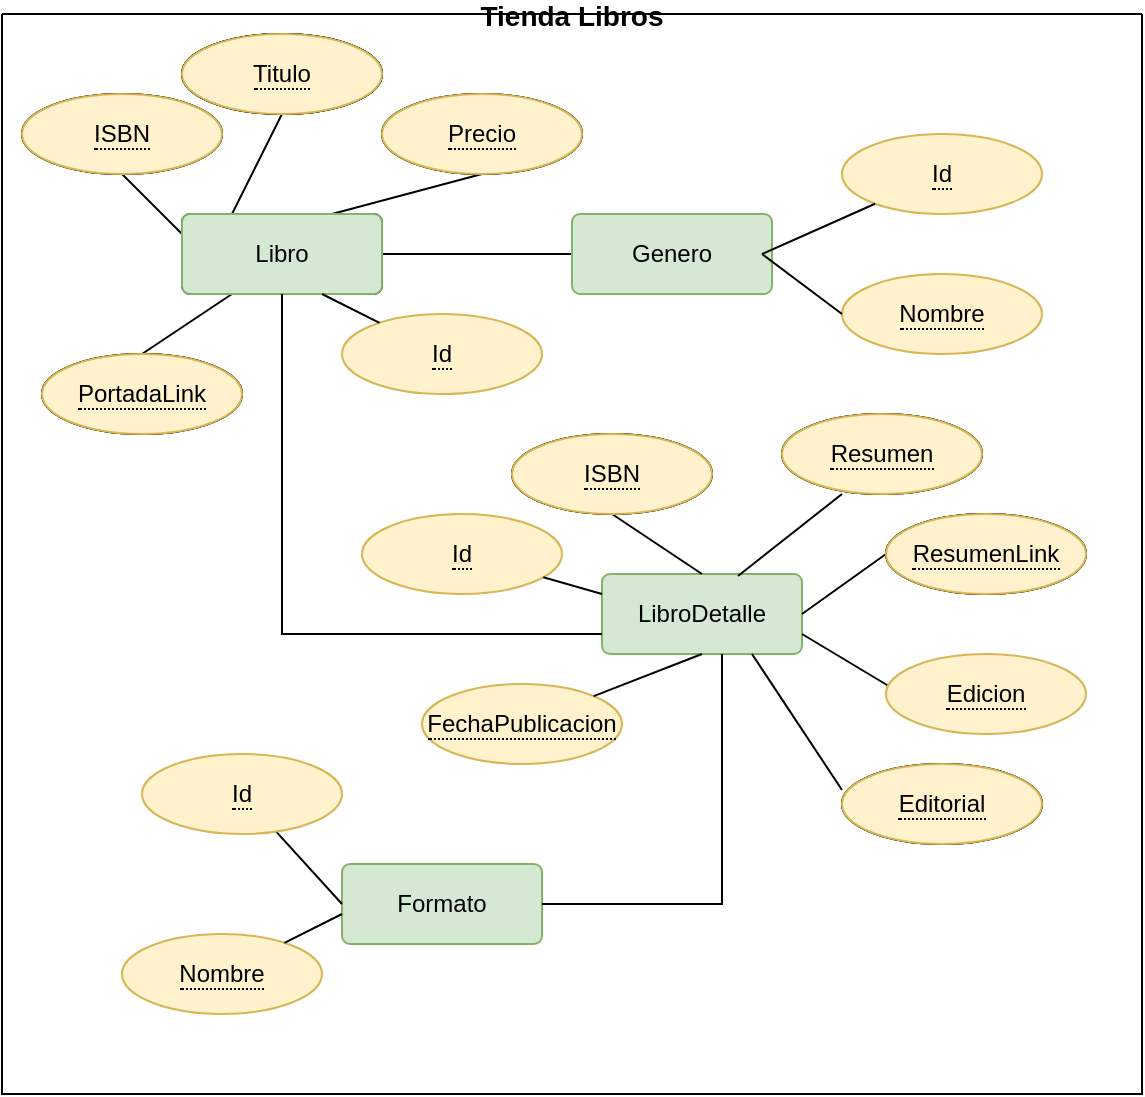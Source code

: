 <mxfile version="20.8.20" type="google"><diagram id="R2lEEEUBdFMjLlhIrx00" name="Page-1"><mxGraphModel grid="1" page="1" gridSize="10" guides="1" tooltips="1" connect="1" arrows="1" fold="1" pageScale="1" pageWidth="850" pageHeight="1100" math="0" shadow="0" extFonts="Permanent Marker^https://fonts.googleapis.com/css?family=Permanent+Marker"><root><mxCell id="0"/><mxCell id="1" parent="0"/><mxCell id="xx8JCHiFy8lJPD8X3YAm-1" value="Libro" style="rounded=1;arcSize=10;whiteSpace=wrap;html=1;align=center;" vertex="1" parent="1"><mxGeometry x="180" y="220" width="100" height="40" as="geometry"/></mxCell><mxCell id="xx8JCHiFy8lJPD8X3YAm-2" value="&lt;span style=&quot;border-bottom: 1px dotted&quot;&gt;ISBN&lt;/span&gt;" style="ellipse;whiteSpace=wrap;html=1;align=center;" vertex="1" parent="1"><mxGeometry x="100" y="160" width="100" height="40" as="geometry"/></mxCell><mxCell id="xx8JCHiFy8lJPD8X3YAm-3" value="" style="endArrow=none;html=1;rounded=0;exitX=0.5;exitY=1;exitDx=0;exitDy=0;entryX=0;entryY=0.25;entryDx=0;entryDy=0;" edge="1" parent="1" source="xx8JCHiFy8lJPD8X3YAm-2" target="xx8JCHiFy8lJPD8X3YAm-1"><mxGeometry relative="1" as="geometry"><mxPoint x="330" y="240" as="sourcePoint"/><mxPoint x="490" y="240" as="targetPoint"/></mxGeometry></mxCell><mxCell id="xx8JCHiFy8lJPD8X3YAm-4" value="&lt;span style=&quot;border-bottom: 1px dotted&quot;&gt;Titulo&lt;/span&gt;" style="ellipse;whiteSpace=wrap;html=1;align=center;" vertex="1" parent="1"><mxGeometry x="180" y="130" width="100" height="40" as="geometry"/></mxCell><mxCell id="xx8JCHiFy8lJPD8X3YAm-6" value="" style="endArrow=none;html=1;rounded=0;exitX=0.5;exitY=1;exitDx=0;exitDy=0;entryX=0.25;entryY=0;entryDx=0;entryDy=0;" edge="1" parent="1" source="xx8JCHiFy8lJPD8X3YAm-4" target="xx8JCHiFy8lJPD8X3YAm-1"><mxGeometry relative="1" as="geometry"><mxPoint x="330" y="240" as="sourcePoint"/><mxPoint x="490" y="240" as="targetPoint"/></mxGeometry></mxCell><mxCell id="xx8JCHiFy8lJPD8X3YAm-7" value="&lt;span style=&quot;border-bottom: 1px dotted&quot;&gt;Precio&lt;/span&gt;" style="ellipse;whiteSpace=wrap;html=1;align=center;" vertex="1" parent="1"><mxGeometry x="280" y="160" width="100" height="40" as="geometry"/></mxCell><mxCell id="xx8JCHiFy8lJPD8X3YAm-8" value="" style="endArrow=none;html=1;rounded=0;exitX=0.5;exitY=1;exitDx=0;exitDy=0;entryX=0.25;entryY=0;entryDx=0;entryDy=0;" edge="1" parent="1" source="xx8JCHiFy8lJPD8X3YAm-7"><mxGeometry relative="1" as="geometry"><mxPoint x="380" y="240" as="sourcePoint"/><mxPoint x="255" y="220" as="targetPoint"/></mxGeometry></mxCell><mxCell id="xx8JCHiFy8lJPD8X3YAm-10" value="" style="endArrow=none;html=1;rounded=0;entryX=1;entryY=0.5;entryDx=0;entryDy=0;" edge="1" parent="1" target="xx8JCHiFy8lJPD8X3YAm-1"><mxGeometry relative="1" as="geometry"><mxPoint x="380" y="240" as="sourcePoint"/><mxPoint x="310" y="290" as="targetPoint"/></mxGeometry></mxCell><mxCell id="xx8JCHiFy8lJPD8X3YAm-13" value="&lt;span style=&quot;border-bottom: 1px dotted&quot;&gt;PortadaLink&lt;/span&gt;" style="ellipse;whiteSpace=wrap;html=1;align=center;" vertex="1" parent="1"><mxGeometry x="110" y="290" width="100" height="40" as="geometry"/></mxCell><mxCell id="xx8JCHiFy8lJPD8X3YAm-14" value="" style="endArrow=none;html=1;rounded=0;exitX=0.5;exitY=0;exitDx=0;exitDy=0;entryX=0.25;entryY=1;entryDx=0;entryDy=0;" edge="1" parent="1" source="xx8JCHiFy8lJPD8X3YAm-13" target="xx8JCHiFy8lJPD8X3YAm-1"><mxGeometry relative="1" as="geometry"><mxPoint x="330" y="240" as="sourcePoint"/><mxPoint x="490" y="240" as="targetPoint"/></mxGeometry></mxCell><mxCell id="xx8JCHiFy8lJPD8X3YAm-17" value="&lt;span style=&quot;border-bottom: 1px dotted&quot;&gt;Titulo&lt;/span&gt;" style="ellipse;whiteSpace=wrap;html=1;align=center;" vertex="1" parent="1"><mxGeometry x="180" y="130" width="100" height="40" as="geometry"/></mxCell><mxCell id="xx8JCHiFy8lJPD8X3YAm-35" value="Formato" style="rounded=1;arcSize=10;whiteSpace=wrap;html=1;align=center;fillColor=#d5e8d4;strokeColor=#82b366;" vertex="1" parent="1"><mxGeometry x="260" y="545" width="100" height="40" as="geometry"/></mxCell><mxCell id="xx8JCHiFy8lJPD8X3YAm-38" value="" style="endArrow=none;html=1;rounded=0;" edge="1" parent="1" source="ZatRmtBqE8KDC4G2VJVv-5"><mxGeometry relative="1" as="geometry"><mxPoint x="230" y="564.5" as="sourcePoint"/><mxPoint x="260" y="565" as="targetPoint"/></mxGeometry></mxCell><mxCell id="xx8JCHiFy8lJPD8X3YAm-40" value="Libro" style="rounded=1;arcSize=10;whiteSpace=wrap;html=1;align=center;fillColor=#d5e8d4;strokeColor=#82b366;" vertex="1" parent="1"><mxGeometry x="180" y="220" width="100" height="40" as="geometry"/></mxCell><mxCell id="xx8JCHiFy8lJPD8X3YAm-42" value="&lt;span style=&quot;border-bottom: 1px dotted&quot;&gt;PortadaLink&lt;/span&gt;" style="ellipse;whiteSpace=wrap;html=1;align=center;" vertex="1" parent="1"><mxGeometry x="110" y="290" width="100" height="40" as="geometry"/></mxCell><mxCell id="xx8JCHiFy8lJPD8X3YAm-43" value="&lt;span style=&quot;border-bottom: 1px dotted&quot;&gt;ISBN&lt;/span&gt;" style="ellipse;whiteSpace=wrap;html=1;align=center;" vertex="1" parent="1"><mxGeometry x="100" y="160" width="100" height="40" as="geometry"/></mxCell><mxCell id="xx8JCHiFy8lJPD8X3YAm-44" value="&lt;span style=&quot;border-bottom: 1px dotted&quot;&gt;Titulo&lt;/span&gt;" style="ellipse;whiteSpace=wrap;html=1;align=center;" vertex="1" parent="1"><mxGeometry x="180" y="130" width="100" height="40" as="geometry"/></mxCell><mxCell id="xx8JCHiFy8lJPD8X3YAm-45" value="&lt;span style=&quot;border-bottom: 1px dotted&quot;&gt;Precio&lt;/span&gt;" style="ellipse;whiteSpace=wrap;html=1;align=center;" vertex="1" parent="1"><mxGeometry x="280" y="160" width="100" height="40" as="geometry"/></mxCell><mxCell id="xx8JCHiFy8lJPD8X3YAm-52" value="&lt;span style=&quot;border-bottom: 1px dotted&quot;&gt;PortadaLink&lt;/span&gt;" style="ellipse;whiteSpace=wrap;html=1;align=center;fillColor=#fff2cc;strokeColor=#d6b656;" vertex="1" parent="1"><mxGeometry x="110" y="290" width="100" height="40" as="geometry"/></mxCell><mxCell id="xx8JCHiFy8lJPD8X3YAm-53" value="&lt;span style=&quot;border-bottom: 1px dotted&quot;&gt;ISBN&lt;/span&gt;" style="ellipse;whiteSpace=wrap;html=1;align=center;fillColor=#fff2cc;strokeColor=#d6b656;" vertex="1" parent="1"><mxGeometry x="100" y="160" width="100" height="40" as="geometry"/></mxCell><mxCell id="xx8JCHiFy8lJPD8X3YAm-54" value="&lt;span style=&quot;border-bottom: 1px dotted&quot;&gt;Titulo&lt;/span&gt;" style="ellipse;whiteSpace=wrap;html=1;align=center;fillColor=#fff2cc;strokeColor=#d6b656;" vertex="1" parent="1"><mxGeometry x="180" y="130" width="100" height="40" as="geometry"/></mxCell><mxCell id="xx8JCHiFy8lJPD8X3YAm-55" value="&lt;span style=&quot;border-bottom: 1px dotted&quot;&gt;Precio&lt;/span&gt;" style="ellipse;whiteSpace=wrap;html=1;align=center;fillColor=#fff2cc;strokeColor=#d6b656;" vertex="1" parent="1"><mxGeometry x="280" y="160" width="100" height="40" as="geometry"/></mxCell><mxCell id="xx8JCHiFy8lJPD8X3YAm-65" value="Tienda Libros" style="swimlane;startSize=0;fontSize=14;" vertex="1" parent="1"><mxGeometry x="90" y="120" width="570" height="540" as="geometry"/></mxCell><mxCell id="ZatRmtBqE8KDC4G2VJVv-1" value="&lt;span style=&quot;border-bottom: 1px dotted&quot;&gt;Id&lt;/span&gt;" style="ellipse;whiteSpace=wrap;html=1;align=center;fillColor=#fff2cc;strokeColor=#d6b656;" vertex="1" parent="xx8JCHiFy8lJPD8X3YAm-65"><mxGeometry x="170" y="150" width="100" height="40" as="geometry"/></mxCell><mxCell id="ZatRmtBqE8KDC4G2VJVv-2" value="" style="endArrow=none;html=1;rounded=0;entryX=1;entryY=0.5;entryDx=0;entryDy=0;" edge="1" parent="xx8JCHiFy8lJPD8X3YAm-65" source="ZatRmtBqE8KDC4G2VJVv-1"><mxGeometry relative="1" as="geometry"><mxPoint x="260" y="150" as="sourcePoint"/><mxPoint x="160" y="140" as="targetPoint"/></mxGeometry></mxCell><mxCell id="ZatRmtBqE8KDC4G2VJVv-5" value="&lt;span style=&quot;border-bottom: 1px dotted&quot;&gt;Id&lt;/span&gt;" style="ellipse;whiteSpace=wrap;html=1;align=center;fillColor=#fff2cc;strokeColor=#d6b656;" vertex="1" parent="xx8JCHiFy8lJPD8X3YAm-65"><mxGeometry x="70" y="370" width="100" height="40" as="geometry"/></mxCell><mxCell id="xx8JCHiFy8lJPD8X3YAm-15" value="LibroDetalle" style="rounded=1;arcSize=10;whiteSpace=wrap;html=1;align=center;fillColor=#d5e8d4;strokeColor=#82b366;" vertex="1" parent="xx8JCHiFy8lJPD8X3YAm-65"><mxGeometry x="300" y="280" width="100" height="40" as="geometry"/></mxCell><mxCell id="xx8JCHiFy8lJPD8X3YAm-18" value="&lt;span style=&quot;border-bottom: 1px dotted&quot;&gt;ISBN&lt;/span&gt;" style="ellipse;whiteSpace=wrap;html=1;align=center;" vertex="1" parent="xx8JCHiFy8lJPD8X3YAm-65"><mxGeometry x="255" y="210" width="100" height="40" as="geometry"/></mxCell><mxCell id="xx8JCHiFy8lJPD8X3YAm-19" value="" style="endArrow=none;html=1;rounded=0;exitX=0.5;exitY=1;exitDx=0;exitDy=0;entryX=0.5;entryY=0;entryDx=0;entryDy=0;" edge="1" parent="xx8JCHiFy8lJPD8X3YAm-65" source="xx8JCHiFy8lJPD8X3YAm-18" target="xx8JCHiFy8lJPD8X3YAm-15"><mxGeometry relative="1" as="geometry"><mxPoint x="250" y="210" as="sourcePoint"/><mxPoint x="410" y="210" as="targetPoint"/></mxGeometry></mxCell><mxCell id="xx8JCHiFy8lJPD8X3YAm-20" value="&lt;span style=&quot;border-bottom: 1px dotted&quot;&gt;Resumen&lt;/span&gt;" style="ellipse;whiteSpace=wrap;html=1;align=center;" vertex="1" parent="xx8JCHiFy8lJPD8X3YAm-65"><mxGeometry x="390" y="200" width="100" height="40" as="geometry"/></mxCell><mxCell id="xx8JCHiFy8lJPD8X3YAm-21" value="" style="endArrow=none;html=1;rounded=0;exitX=0.5;exitY=1;exitDx=0;exitDy=0;entryX=0.68;entryY=0.025;entryDx=0;entryDy=0;entryPerimeter=0;" edge="1" parent="xx8JCHiFy8lJPD8X3YAm-65" target="xx8JCHiFy8lJPD8X3YAm-15"><mxGeometry relative="1" as="geometry"><mxPoint x="420" y="240" as="sourcePoint"/><mxPoint x="465" y="270" as="targetPoint"/></mxGeometry></mxCell><mxCell id="xx8JCHiFy8lJPD8X3YAm-22" value="&lt;span style=&quot;border-bottom: 1px dotted&quot;&gt;ResumenLink&lt;/span&gt;" style="ellipse;whiteSpace=wrap;html=1;align=center;" vertex="1" parent="xx8JCHiFy8lJPD8X3YAm-65"><mxGeometry x="442" y="250" width="100" height="40" as="geometry"/></mxCell><mxCell id="xx8JCHiFy8lJPD8X3YAm-23" value="" style="endArrow=none;html=1;rounded=0;entryX=1;entryY=0.5;entryDx=0;entryDy=0;exitX=0;exitY=0.5;exitDx=0;exitDy=0;" edge="1" parent="xx8JCHiFy8lJPD8X3YAm-65" source="xx8JCHiFy8lJPD8X3YAm-59" target="xx8JCHiFy8lJPD8X3YAm-15"><mxGeometry relative="1" as="geometry"><mxPoint x="457" y="280" as="sourcePoint"/><mxPoint x="440" y="331" as="targetPoint"/></mxGeometry></mxCell><mxCell id="xx8JCHiFy8lJPD8X3YAm-25" value="" style="endArrow=none;html=1;rounded=0;entryX=1;entryY=0.75;entryDx=0;entryDy=0;" edge="1" parent="xx8JCHiFy8lJPD8X3YAm-65" target="xx8JCHiFy8lJPD8X3YAm-15"><mxGeometry relative="1" as="geometry"><mxPoint x="450" y="340" as="sourcePoint"/><mxPoint x="410" y="310" as="targetPoint"/></mxGeometry></mxCell><mxCell id="xx8JCHiFy8lJPD8X3YAm-26" value="&lt;span style=&quot;border-bottom: 1px dotted&quot;&gt;FechaPublicacion&lt;/span&gt;" style="ellipse;whiteSpace=wrap;html=1;align=center;fillColor=#fff2cc;strokeColor=#d6b656;" vertex="1" parent="xx8JCHiFy8lJPD8X3YAm-65"><mxGeometry x="210" y="335" width="100" height="40" as="geometry"/></mxCell><mxCell id="xx8JCHiFy8lJPD8X3YAm-27" value="" style="endArrow=none;html=1;rounded=0;exitX=0.5;exitY=1;exitDx=0;exitDy=0;" edge="1" parent="xx8JCHiFy8lJPD8X3YAm-65" target="xx8JCHiFy8lJPD8X3YAm-26"><mxGeometry relative="1" as="geometry"><mxPoint x="350" y="320" as="sourcePoint"/><mxPoint x="395" y="350" as="targetPoint"/></mxGeometry></mxCell><mxCell id="xx8JCHiFy8lJPD8X3YAm-28" value="&lt;span style=&quot;border-bottom: 1px dotted&quot;&gt;Editorial&lt;/span&gt;" style="ellipse;whiteSpace=wrap;html=1;align=center;" vertex="1" parent="xx8JCHiFy8lJPD8X3YAm-65"><mxGeometry x="420" y="375" width="100" height="40" as="geometry"/></mxCell><mxCell id="xx8JCHiFy8lJPD8X3YAm-29" value="" style="endArrow=none;html=1;rounded=0;exitX=0;exitY=0.325;exitDx=0;exitDy=0;entryX=0.75;entryY=1;entryDx=0;entryDy=0;exitPerimeter=0;" edge="1" parent="xx8JCHiFy8lJPD8X3YAm-65" source="xx8JCHiFy8lJPD8X3YAm-28" target="xx8JCHiFy8lJPD8X3YAm-15"><mxGeometry relative="1" as="geometry"><mxPoint x="442" y="335" as="sourcePoint"/><mxPoint x="390" y="365" as="targetPoint"/></mxGeometry></mxCell><mxCell id="xx8JCHiFy8lJPD8X3YAm-39" style="edgeStyle=none;rounded=0;orthogonalLoop=1;jettySize=auto;html=1;" edge="1" parent="xx8JCHiFy8lJPD8X3YAm-65"><mxGeometry relative="1" as="geometry"><mxPoint x="180" y="355" as="targetPoint"/><mxPoint x="180" y="355" as="sourcePoint"/></mxGeometry></mxCell><mxCell id="xx8JCHiFy8lJPD8X3YAm-47" value="&lt;span style=&quot;border-bottom: 1px dotted&quot;&gt;ISBN&lt;/span&gt;" style="ellipse;whiteSpace=wrap;html=1;align=center;" vertex="1" parent="xx8JCHiFy8lJPD8X3YAm-65"><mxGeometry x="255" y="210" width="100" height="40" as="geometry"/></mxCell><mxCell id="xx8JCHiFy8lJPD8X3YAm-48" value="&lt;span style=&quot;border-bottom: 1px dotted&quot;&gt;Resumen&lt;/span&gt;" style="ellipse;whiteSpace=wrap;html=1;align=center;" vertex="1" parent="xx8JCHiFy8lJPD8X3YAm-65"><mxGeometry x="390" y="200" width="100" height="40" as="geometry"/></mxCell><mxCell id="xx8JCHiFy8lJPD8X3YAm-49" value="&lt;span style=&quot;border-bottom: 1px dotted&quot;&gt;ResumenLink&lt;/span&gt;" style="ellipse;whiteSpace=wrap;html=1;align=center;" vertex="1" parent="xx8JCHiFy8lJPD8X3YAm-65"><mxGeometry x="442" y="250" width="100" height="40" as="geometry"/></mxCell><mxCell id="xx8JCHiFy8lJPD8X3YAm-51" value="&lt;span style=&quot;border-bottom: 1px dotted&quot;&gt;Editorial&lt;/span&gt;" style="ellipse;whiteSpace=wrap;html=1;align=center;" vertex="1" parent="xx8JCHiFy8lJPD8X3YAm-65"><mxGeometry x="420" y="375" width="100" height="40" as="geometry"/></mxCell><mxCell id="xx8JCHiFy8lJPD8X3YAm-57" value="&lt;span style=&quot;border-bottom: 1px dotted&quot;&gt;ISBN&lt;/span&gt;" style="ellipse;whiteSpace=wrap;html=1;align=center;fillColor=#fff2cc;strokeColor=#d6b656;" vertex="1" parent="xx8JCHiFy8lJPD8X3YAm-65"><mxGeometry x="255" y="210" width="100" height="40" as="geometry"/></mxCell><mxCell id="xx8JCHiFy8lJPD8X3YAm-58" value="&lt;span style=&quot;border-bottom: 1px dotted&quot;&gt;Resumen&lt;/span&gt;" style="ellipse;whiteSpace=wrap;html=1;align=center;fillColor=#fff2cc;strokeColor=#d6b656;" vertex="1" parent="xx8JCHiFy8lJPD8X3YAm-65"><mxGeometry x="390" y="200" width="100" height="40" as="geometry"/></mxCell><mxCell id="xx8JCHiFy8lJPD8X3YAm-59" value="&lt;span style=&quot;border-bottom: 1px dotted&quot;&gt;ResumenLink&lt;/span&gt;" style="ellipse;whiteSpace=wrap;html=1;align=center;fillColor=#fff2cc;strokeColor=#d6b656;" vertex="1" parent="xx8JCHiFy8lJPD8X3YAm-65"><mxGeometry x="442" y="250" width="100" height="40" as="geometry"/></mxCell><mxCell id="xx8JCHiFy8lJPD8X3YAm-60" value="&lt;span style=&quot;border-bottom: 1px dotted&quot;&gt;Edicion&lt;/span&gt;" style="ellipse;whiteSpace=wrap;html=1;align=center;fillColor=#fff2cc;strokeColor=#d6b656;" vertex="1" parent="xx8JCHiFy8lJPD8X3YAm-65"><mxGeometry x="442" y="320" width="100" height="40" as="geometry"/></mxCell><mxCell id="xx8JCHiFy8lJPD8X3YAm-61" value="&lt;span style=&quot;border-bottom: 1px dotted&quot;&gt;Editorial&lt;/span&gt;" style="ellipse;whiteSpace=wrap;html=1;align=center;fillColor=#fff2cc;strokeColor=#d6b656;" vertex="1" parent="xx8JCHiFy8lJPD8X3YAm-65"><mxGeometry x="420" y="375" width="100" height="40" as="geometry"/></mxCell><mxCell id="ZatRmtBqE8KDC4G2VJVv-3" value="&lt;span style=&quot;border-bottom: 1px dotted&quot;&gt;Id&lt;/span&gt;" style="ellipse;whiteSpace=wrap;html=1;align=center;fillColor=#fff2cc;strokeColor=#d6b656;" vertex="1" parent="xx8JCHiFy8lJPD8X3YAm-65"><mxGeometry x="180" y="250" width="100" height="40" as="geometry"/></mxCell><mxCell id="ZatRmtBqE8KDC4G2VJVv-4" value="" style="endArrow=none;html=1;rounded=0;entryX=0;entryY=0.25;entryDx=0;entryDy=0;" edge="1" parent="xx8JCHiFy8lJPD8X3YAm-65" source="ZatRmtBqE8KDC4G2VJVv-3" target="xx8JCHiFy8lJPD8X3YAm-15"><mxGeometry relative="1" as="geometry"><mxPoint x="315" y="260" as="sourcePoint"/><mxPoint x="360" y="290" as="targetPoint"/></mxGeometry></mxCell><mxCell id="xx8JCHiFy8lJPD8X3YAm-36" value="&lt;span style=&quot;border-bottom: 1px dotted&quot;&gt;Nombre&lt;/span&gt;" style="ellipse;whiteSpace=wrap;html=1;align=center;fillColor=#fff2cc;strokeColor=#d6b656;" vertex="1" parent="xx8JCHiFy8lJPD8X3YAm-65"><mxGeometry x="60" y="460" width="100" height="40" as="geometry"/></mxCell><mxCell id="xx8JCHiFy8lJPD8X3YAm-41" value="Genero" style="rounded=1;arcSize=10;whiteSpace=wrap;html=1;align=center;fillColor=#d5e8d4;strokeColor=#82b366;" vertex="1" parent="xx8JCHiFy8lJPD8X3YAm-65"><mxGeometry x="285" y="100" width="100" height="40" as="geometry"/></mxCell><mxCell id="ZatRmtBqE8KDC4G2VJVv-11" value="&lt;span style=&quot;border-bottom: 1px dotted&quot;&gt;Id&lt;/span&gt;" style="ellipse;whiteSpace=wrap;html=1;align=center;fillColor=#fff2cc;strokeColor=#d6b656;" vertex="1" parent="xx8JCHiFy8lJPD8X3YAm-65"><mxGeometry x="420" y="60" width="100" height="40" as="geometry"/></mxCell><mxCell id="xx8JCHiFy8lJPD8X3YAm-56" value="&lt;span style=&quot;border-bottom: 1px dotted&quot;&gt;Nombre&lt;/span&gt;" style="ellipse;whiteSpace=wrap;html=1;align=center;fillColor=#fff2cc;strokeColor=#d6b656;" vertex="1" parent="xx8JCHiFy8lJPD8X3YAm-65"><mxGeometry x="420" y="130" width="100" height="40" as="geometry"/></mxCell><mxCell id="ZatRmtBqE8KDC4G2VJVv-10" value="" style="endArrow=none;html=1;rounded=0;" edge="1" parent="xx8JCHiFy8lJPD8X3YAm-65"><mxGeometry relative="1" as="geometry"><mxPoint x="420" y="150" as="sourcePoint"/><mxPoint x="380" y="120" as="targetPoint"/></mxGeometry></mxCell><mxCell id="ZatRmtBqE8KDC4G2VJVv-7" value="" style="endArrow=none;html=1;rounded=0;entryX=0;entryY=0.75;entryDx=0;entryDy=0;entryPerimeter=0;edgeStyle=orthogonalEdgeStyle;" edge="1" parent="1" source="xx8JCHiFy8lJPD8X3YAm-40" target="xx8JCHiFy8lJPD8X3YAm-15"><mxGeometry relative="1" as="geometry"><mxPoint x="371" y="412" as="sourcePoint"/><mxPoint x="400" y="420" as="targetPoint"/><Array as="points"><mxPoint x="230" y="430"/></Array></mxGeometry></mxCell><mxCell id="ZatRmtBqE8KDC4G2VJVv-8" value="" style="endArrow=none;html=1;rounded=0;edgeStyle=orthogonalEdgeStyle;" edge="1" parent="1" source="xx8JCHiFy8lJPD8X3YAm-15" target="xx8JCHiFy8lJPD8X3YAm-35"><mxGeometry relative="1" as="geometry"><mxPoint x="450" y="450" as="sourcePoint"/><mxPoint x="396" y="471" as="targetPoint"/><Array as="points"><mxPoint x="450" y="565"/></Array></mxGeometry></mxCell><mxCell id="ZatRmtBqE8KDC4G2VJVv-9" value="" style="endArrow=none;html=1;rounded=0;" edge="1" parent="1" source="xx8JCHiFy8lJPD8X3YAm-36"><mxGeometry relative="1" as="geometry"><mxPoint x="237" y="539" as="sourcePoint"/><mxPoint x="260" y="570" as="targetPoint"/></mxGeometry></mxCell><mxCell id="ZatRmtBqE8KDC4G2VJVv-12" value="" style="endArrow=none;html=1;rounded=0;" edge="1" parent="1" source="ZatRmtBqE8KDC4G2VJVv-11"><mxGeometry relative="1" as="geometry"><mxPoint x="520" y="280" as="sourcePoint"/><mxPoint x="470" y="240" as="targetPoint"/></mxGeometry></mxCell></root></mxGraphModel></diagram></mxfile>